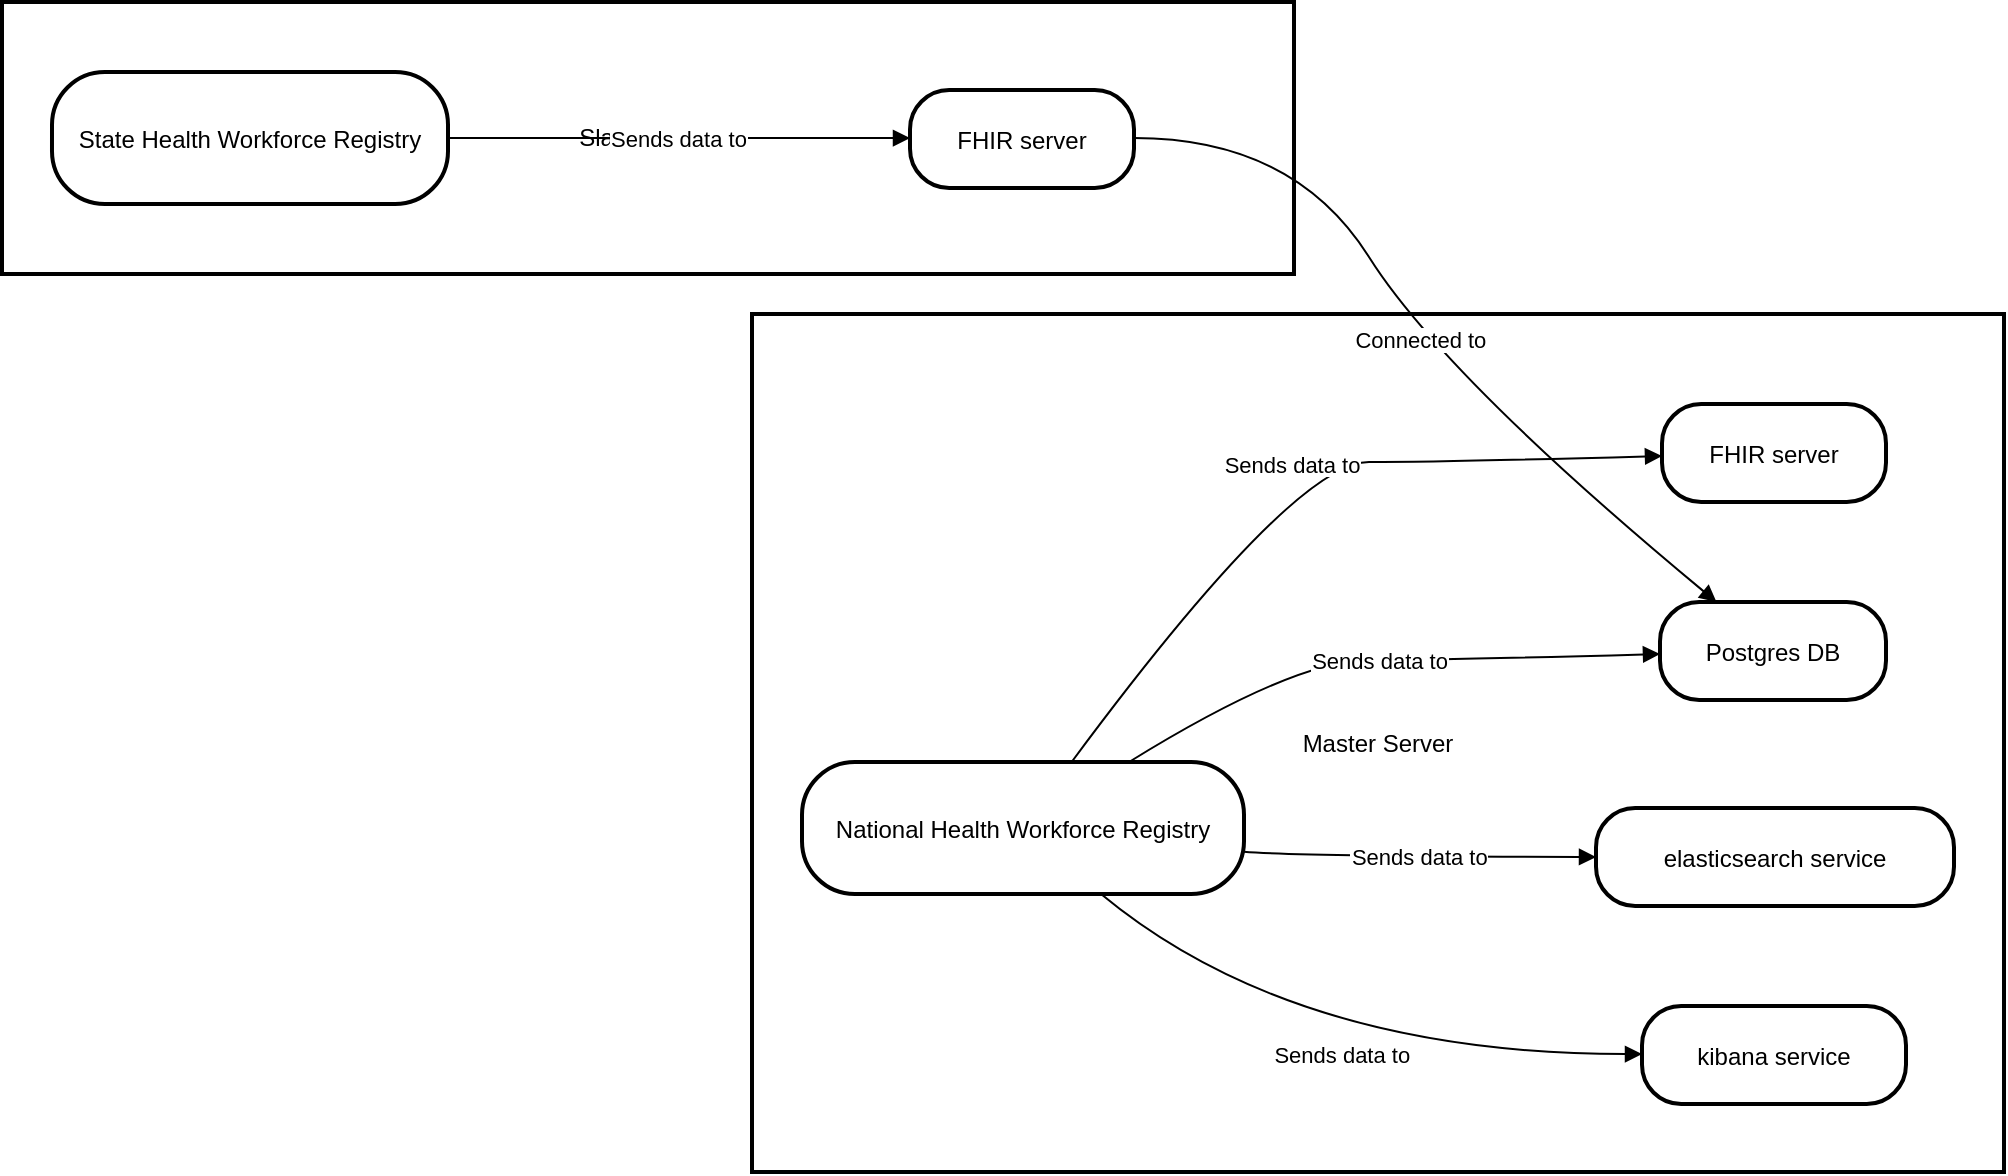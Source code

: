 <mxfile version="24.7.17">
  <diagram name="Page-1" id="KB7URcMa5Jh-woNUPkmT">
    <mxGraphModel>
      <root>
        <mxCell id="0" />
        <mxCell id="1" parent="0" />
        <mxCell id="2" value="Slave Server" style="whiteSpace=wrap;strokeWidth=2;" vertex="1" parent="1">
          <mxGeometry x="8" y="8" width="646" height="136" as="geometry" />
        </mxCell>
        <mxCell id="3" value="Master Server" style="whiteSpace=wrap;strokeWidth=2;" vertex="1" parent="1">
          <mxGeometry x="383" y="164" width="626" height="429" as="geometry" />
        </mxCell>
        <mxCell id="4" value="National Health Workforce Registry" style="rounded=1;arcSize=40;strokeWidth=2" vertex="1" parent="1">
          <mxGeometry x="408" y="388" width="221" height="66" as="geometry" />
        </mxCell>
        <mxCell id="5" value="FHIR server" style="rounded=1;arcSize=40;strokeWidth=2" vertex="1" parent="1">
          <mxGeometry x="838" y="209" width="112" height="49" as="geometry" />
        </mxCell>
        <mxCell id="6" value="Postgres DB" style="rounded=1;arcSize=40;strokeWidth=2" vertex="1" parent="1">
          <mxGeometry x="837" y="308" width="113" height="49" as="geometry" />
        </mxCell>
        <mxCell id="7" value="elasticsearch service" style="rounded=1;arcSize=40;strokeWidth=2" vertex="1" parent="1">
          <mxGeometry x="805" y="411" width="179" height="49" as="geometry" />
        </mxCell>
        <mxCell id="8" value="kibana service" style="rounded=1;arcSize=40;strokeWidth=2" vertex="1" parent="1">
          <mxGeometry x="828" y="510" width="132" height="49" as="geometry" />
        </mxCell>
        <mxCell id="9" value="State Health Workforce Registry" style="rounded=1;arcSize=40;strokeWidth=2" vertex="1" parent="1">
          <mxGeometry x="33" y="43" width="198" height="66" as="geometry" />
        </mxCell>
        <mxCell id="10" value="FHIR server" style="rounded=1;arcSize=40;strokeWidth=2" vertex="1" parent="1">
          <mxGeometry x="462" y="52" width="112" height="49" as="geometry" />
        </mxCell>
        <mxCell id="11" value="Sends data to" style="curved=1;startArrow=none;endArrow=block;exitX=0.61;exitY=0;entryX=0;entryY=0.53;" edge="1" parent="1" source="4" target="5">
          <mxGeometry relative="1" as="geometry">
            <Array as="points">
              <mxPoint x="654" y="238" />
              <mxPoint x="729" y="238" />
            </Array>
          </mxGeometry>
        </mxCell>
        <mxCell id="12" value="Sends data to" style="curved=1;startArrow=none;endArrow=block;exitX=0.74;exitY=0;entryX=0;entryY=0.53;" edge="1" parent="1" source="4" target="6">
          <mxGeometry relative="1" as="geometry">
            <Array as="points">
              <mxPoint x="654" y="337" />
              <mxPoint x="729" y="337" />
            </Array>
          </mxGeometry>
        </mxCell>
        <mxCell id="13" value="Sends data to" style="curved=1;startArrow=none;endArrow=block;exitX=1;exitY=0.68;entryX=0;entryY=0.5;" edge="1" parent="1" source="4" target="7">
          <mxGeometry relative="1" as="geometry">
            <Array as="points">
              <mxPoint x="654" y="435" />
            </Array>
          </mxGeometry>
        </mxCell>
        <mxCell id="14" value="Sends data to" style="curved=1;startArrow=none;endArrow=block;exitX=0.68;exitY=1.01;entryX=0;entryY=0.49;" edge="1" parent="1" source="4" target="8">
          <mxGeometry relative="1" as="geometry">
            <Array as="points">
              <mxPoint x="654" y="534" />
            </Array>
          </mxGeometry>
        </mxCell>
        <mxCell id="15" value="Sends data to" style="curved=1;startArrow=none;endArrow=block;exitX=1;exitY=0.5;entryX=0;entryY=0.49;" edge="1" parent="1" source="9" target="10">
          <mxGeometry relative="1" as="geometry">
            <Array as="points" />
          </mxGeometry>
        </mxCell>
        <mxCell id="16" value="Connected to" style="curved=1;startArrow=none;endArrow=block;exitX=1;exitY=0.49;entryX=0.25;entryY=0;" edge="1" parent="1" source="10" target="6">
          <mxGeometry relative="1" as="geometry">
            <Array as="points">
              <mxPoint x="654" y="76" />
              <mxPoint x="729" y="195" />
            </Array>
          </mxGeometry>
        </mxCell>
      </root>
    </mxGraphModel>
  </diagram>
</mxfile>
